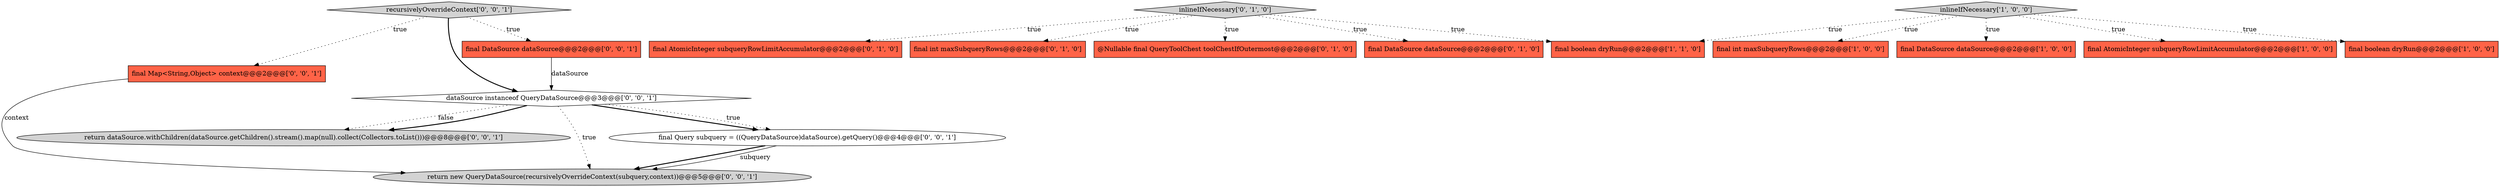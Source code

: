digraph {
14 [style = filled, label = "final Map<String,Object> context@@@2@@@['0', '0', '1']", fillcolor = tomato, shape = box image = "AAA0AAABBB3BBB"];
16 [style = filled, label = "return dataSource.withChildren(dataSource.getChildren().stream().map(null).collect(Collectors.toList()))@@@8@@@['0', '0', '1']", fillcolor = lightgray, shape = ellipse image = "AAA0AAABBB3BBB"];
10 [style = filled, label = "final AtomicInteger subqueryRowLimitAccumulator@@@2@@@['0', '1', '0']", fillcolor = tomato, shape = box image = "AAA0AAABBB2BBB"];
12 [style = filled, label = "dataSource instanceof QueryDataSource@@@3@@@['0', '0', '1']", fillcolor = white, shape = diamond image = "AAA0AAABBB3BBB"];
6 [style = filled, label = "final int maxSubqueryRows@@@2@@@['0', '1', '0']", fillcolor = tomato, shape = box image = "AAA0AAABBB2BBB"];
0 [style = filled, label = "final int maxSubqueryRows@@@2@@@['1', '0', '0']", fillcolor = tomato, shape = box image = "AAA0AAABBB1BBB"];
9 [style = filled, label = "@Nullable final QueryToolChest toolChestIfOutermost@@@2@@@['0', '1', '0']", fillcolor = tomato, shape = box image = "AAA0AAABBB2BBB"];
3 [style = filled, label = "inlineIfNecessary['1', '0', '0']", fillcolor = lightgray, shape = diamond image = "AAA0AAABBB1BBB"];
7 [style = filled, label = "inlineIfNecessary['0', '1', '0']", fillcolor = lightgray, shape = diamond image = "AAA0AAABBB2BBB"];
11 [style = filled, label = "recursivelyOverrideContext['0', '0', '1']", fillcolor = lightgray, shape = diamond image = "AAA0AAABBB3BBB"];
17 [style = filled, label = "final DataSource dataSource@@@2@@@['0', '0', '1']", fillcolor = tomato, shape = box image = "AAA0AAABBB3BBB"];
1 [style = filled, label = "final DataSource dataSource@@@2@@@['1', '0', '0']", fillcolor = tomato, shape = box image = "AAA0AAABBB1BBB"];
13 [style = filled, label = "return new QueryDataSource(recursivelyOverrideContext(subquery,context))@@@5@@@['0', '0', '1']", fillcolor = lightgray, shape = ellipse image = "AAA0AAABBB3BBB"];
15 [style = filled, label = "final Query subquery = ((QueryDataSource)dataSource).getQuery()@@@4@@@['0', '0', '1']", fillcolor = white, shape = ellipse image = "AAA0AAABBB3BBB"];
4 [style = filled, label = "final AtomicInteger subqueryRowLimitAccumulator@@@2@@@['1', '0', '0']", fillcolor = tomato, shape = box image = "AAA0AAABBB1BBB"];
5 [style = filled, label = "final boolean dryRun@@@2@@@['1', '1', '0']", fillcolor = tomato, shape = box image = "AAA0AAABBB1BBB"];
2 [style = filled, label = "final boolean dryRun@@@2@@@['1', '0', '0']", fillcolor = tomato, shape = box image = "AAA0AAABBB1BBB"];
8 [style = filled, label = "final DataSource dataSource@@@2@@@['0', '1', '0']", fillcolor = tomato, shape = box image = "AAA0AAABBB2BBB"];
12->16 [style = dotted, label="false"];
11->12 [style = bold, label=""];
3->1 [style = dotted, label="true"];
17->12 [style = solid, label="dataSource"];
7->8 [style = dotted, label="true"];
12->15 [style = bold, label=""];
7->10 [style = dotted, label="true"];
12->13 [style = dotted, label="true"];
12->15 [style = dotted, label="true"];
7->9 [style = dotted, label="true"];
11->17 [style = dotted, label="true"];
7->6 [style = dotted, label="true"];
12->16 [style = bold, label=""];
7->5 [style = dotted, label="true"];
3->0 [style = dotted, label="true"];
11->14 [style = dotted, label="true"];
3->4 [style = dotted, label="true"];
3->2 [style = dotted, label="true"];
15->13 [style = bold, label=""];
14->13 [style = solid, label="context"];
3->5 [style = dotted, label="true"];
15->13 [style = solid, label="subquery"];
}
